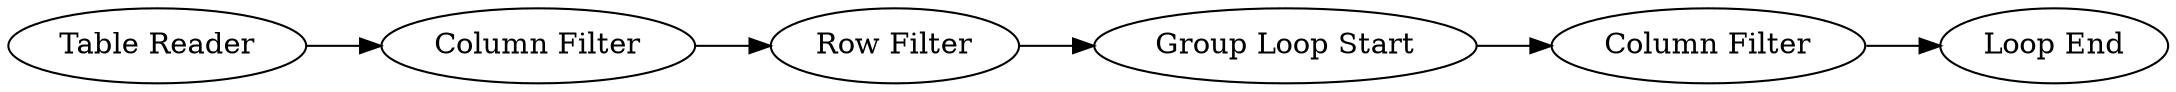 digraph {
	2 [label="Group Loop Start"]
	3 [label="Column Filter"]
	4 [label="Row Filter"]
	5 [label="Column Filter"]
	7 [label="Loop End"]
	8 [label="Table Reader"]
	2 -> 5
	3 -> 4
	4 -> 2
	5 -> 7
	8 -> 3
	rankdir=LR
}
